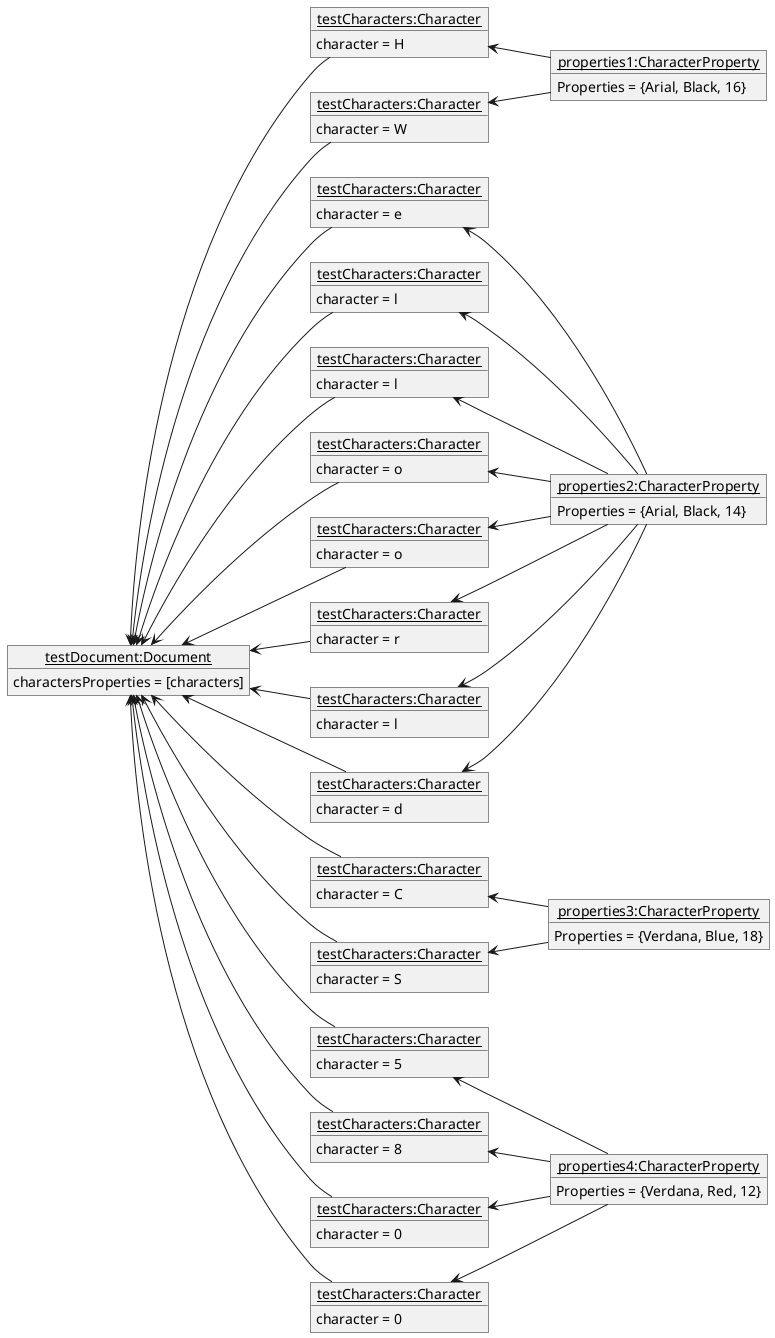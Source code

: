 @startuml
'https://plantuml.com/object-diagram

left to right direction

object "<u>testDocument:Document</u>" as td {
charactersProperties = [characters]
}

object "<u>testCharacters:Character</u>" as tc1 {
    character = H
}

object "<u>testCharacters:Character</u>" as tc2 {
    character = e
}

object "<u>testCharacters:Character</u>" as tc3 {
    character = l
}

object "<u>testCharacters:Character</u>" as tc4 {
    character = l
}

object "<u>testCharacters:Character</u>" as tc5 {
    character = o
}

object "<u>testCharacters:Character</u>" as tc6 {
    character = W
}

object "<u>testCharacters:Character</u>" as tc7 {
    character = o
}

object "<u>testCharacters:Character</u>" as tc8 {
    character = r
}

object "<u>testCharacters:Character</u>" as tc9 {
    character = l
}

object "<u>testCharacters:Character</u>" as tc10 {
    character = d
}

object "<u>testCharacters:Character</u>" as tc11 {
    character = C
}

object "<u>testCharacters:Character</u>" as tc12 {
    character = S
}

object "<u>testCharacters:Character</u>" as tc13 {
    character = 5
}

object "<u>testCharacters:Character</u>" as tc14 {
    character = 8
}

object "<u>testCharacters:Character</u>" as tc15 {
    character = 0
}

object "<u>testCharacters:Character</u>" as tc16 {
    character = 0
}

object "<u>properties1:CharacterProperty</u>" as p1 {
    Properties = {Arial, Black, 16}
}

object "<u>properties2:CharacterProperty</u>" as p2 {
    Properties = {Arial, Black, 14}
}

object "<u>properties3:CharacterProperty</u>" as p3 {
    Properties = {Verdana, Blue, 18}
}

object "<u>properties4:CharacterProperty</u>" as p4 {
    Properties = {Verdana, Red, 12}
}

td <-- tc1
td <-- tc2
td <-- tc3
td <-- tc4
td <-- tc5
td <-- tc6
td <-- tc7
td <-- tc8
td <-- tc9
td <-- tc10
td <-- tc11
td <-- tc12
td <-- tc13
td <-- tc14
td <-- tc15
td <-- tc16

tc1 <-- p1
tc6 <-- p1
tc2 <-- p2
tc3 <-- p2
tc4 <-- p2
tc5 <-- p2
tc7 <-- p2
tc8 <-- p2
tc9 <-- p2
tc10 <-- p2
tc11 <-- p3
tc12 <--p3
tc13 <-- p4
tc14 <-- p4
tc15 <-- p4
tc16 <-- p4

@enduml
